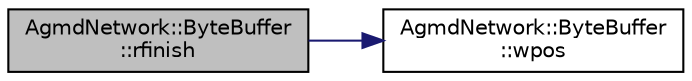digraph "AgmdNetwork::ByteBuffer::rfinish"
{
  edge [fontname="Helvetica",fontsize="10",labelfontname="Helvetica",labelfontsize="10"];
  node [fontname="Helvetica",fontsize="10",shape=record];
  rankdir="LR";
  Node1 [label="AgmdNetwork::ByteBuffer\l::rfinish",height=0.2,width=0.4,color="black", fillcolor="grey75", style="filled" fontcolor="black"];
  Node1 -> Node2 [color="midnightblue",fontsize="10",style="solid"];
  Node2 [label="AgmdNetwork::ByteBuffer\l::wpos",height=0.2,width=0.4,color="black", fillcolor="white", style="filled",URL="$class_agmd_network_1_1_byte_buffer.html#a94b66c0a3dc6b8436f2ff909f4f37b81"];
}
